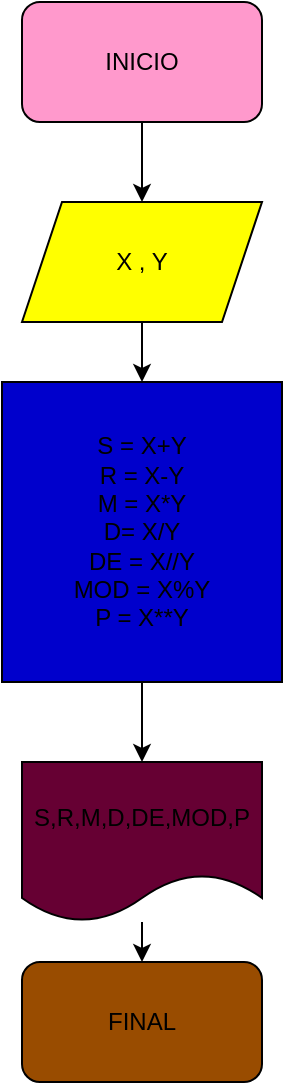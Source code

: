 <mxfile>
    <diagram id="gTj5x_t_6ksmmImVDeej" name="Página-1">
        <mxGraphModel dx="764" dy="525" grid="1" gridSize="10" guides="1" tooltips="1" connect="1" arrows="1" fold="1" page="1" pageScale="1" pageWidth="827" pageHeight="1169" math="0" shadow="0">
            <root>
                <mxCell id="0"/>
                <mxCell id="1" parent="0"/>
                <mxCell id="7" value="" style="edgeStyle=none;html=1;" edge="1" parent="1" source="2" target="3">
                    <mxGeometry relative="1" as="geometry"/>
                </mxCell>
                <mxCell id="2" value="INICIO" style="rounded=1;whiteSpace=wrap;html=1;fillColor=#FF99CC;" vertex="1" parent="1">
                    <mxGeometry x="300" y="20" width="120" height="60" as="geometry"/>
                </mxCell>
                <mxCell id="8" value="" style="edgeStyle=none;html=1;" edge="1" parent="1" source="3" target="4">
                    <mxGeometry relative="1" as="geometry"/>
                </mxCell>
                <mxCell id="3" value="X , Y" style="shape=parallelogram;perimeter=parallelogramPerimeter;whiteSpace=wrap;html=1;fixedSize=1;fillColor=#FFFF00;" vertex="1" parent="1">
                    <mxGeometry x="300" y="120" width="120" height="60" as="geometry"/>
                </mxCell>
                <mxCell id="9" value="" style="edgeStyle=none;html=1;" edge="1" parent="1" source="4" target="5">
                    <mxGeometry relative="1" as="geometry"/>
                </mxCell>
                <mxCell id="4" value="S = X+Y&lt;br&gt;R = X-Y&lt;br&gt;M = X*Y&lt;br&gt;D= X/Y&lt;br&gt;DE = X//Y&lt;br&gt;MOD = X%Y&lt;br&gt;P = X**Y" style="rounded=0;whiteSpace=wrap;html=1;fillColor=#0000CC;" vertex="1" parent="1">
                    <mxGeometry x="290" y="210" width="140" height="150" as="geometry"/>
                </mxCell>
                <mxCell id="11" value="" style="edgeStyle=none;html=1;" edge="1" parent="1" source="5" target="6">
                    <mxGeometry relative="1" as="geometry"/>
                </mxCell>
                <mxCell id="5" value="S,R,M,D,DE,MOD,P" style="shape=document;whiteSpace=wrap;html=1;boundedLbl=1;fillColor=#660033;" vertex="1" parent="1">
                    <mxGeometry x="300" y="400" width="120" height="80" as="geometry"/>
                </mxCell>
                <mxCell id="6" value="FINAL" style="rounded=1;whiteSpace=wrap;html=1;fillColor=#994C00;" vertex="1" parent="1">
                    <mxGeometry x="300" y="500" width="120" height="60" as="geometry"/>
                </mxCell>
            </root>
        </mxGraphModel>
    </diagram>
</mxfile>